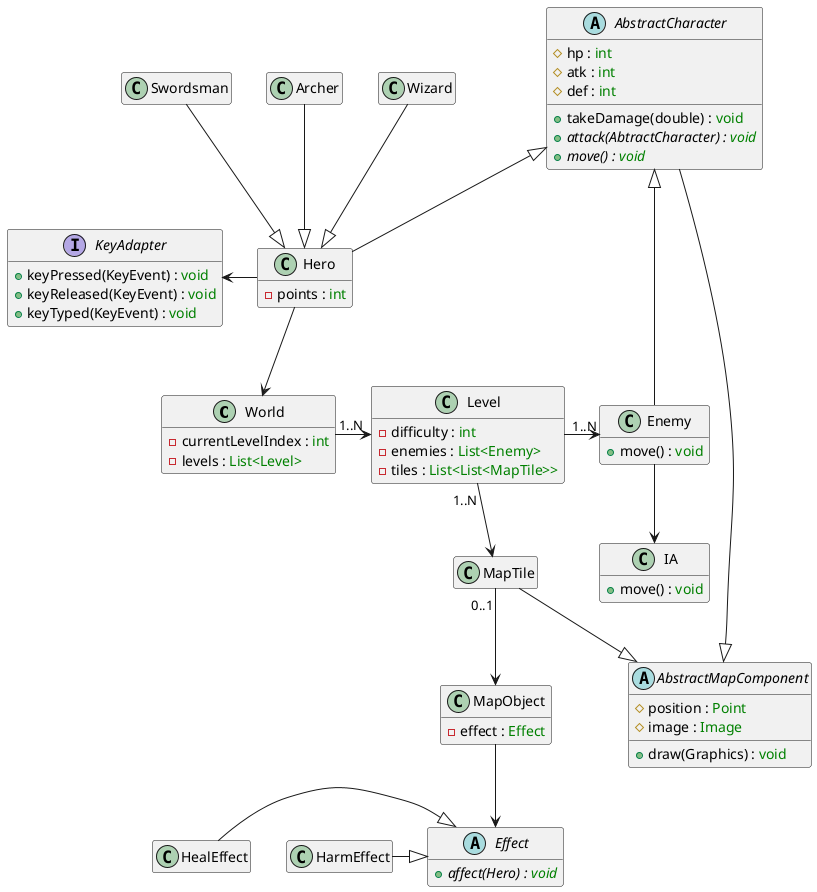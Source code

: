 @startuml Diagramme de classes

hide empty members
hide empty methods

' Functions definition
    !function $member($type, $name)
    !return $name + " : <color:green>" + $type + "</color>"
    !endfunction

    !function $list($type, $name)
    !return $member("List<" + $type + ">", $name)
    !endfunction

    !function $int($name)
    !return $member(int, $name)
    !endfunction

    !function $void($name)
    !return $member(void, $name)
    !endfunction

' End functions definition

' Classes definitions

    class "World" as w {
        -$int(currentLevelIndex)
        -$list(Level, levels)
    }

    abstract "AbstractCharacter" as ac {
        #$int(hp)
        #$int(atk)
        #$int(def)
        +$void("takeDamage(double)")
        +{abstract} $void("attack(AbtractCharacter)")
        +{abstract} $void("move()")
    }

    class "Hero" as h {
        -$int(points)
    }

    interface "KeyAdapter" as ka {
        +$void("keyPressed(KeyEvent)")
        +$void("keyReleased(KeyEvent)")
        +$void("keyTyped(KeyEvent)")

    }

    class "Swordsman" as sm {

    }

    class "Archer" as cra {

    }

    class "Wizard" as wiz {

    }

    class "Enemy" as e {
        +$void("move()")

    }

    class "IA" as ia {
        +$void("move()")
    }

    class "Level" as l {
        -$int(difficulty)
        -$list(Enemy, enemies)
        -$list("List<MapTile>", tiles)
    }

    class "MapTile" as mt {
        
    }

    class "MapObject" as mo {
        -$member(Effect, effect)
    }

    abstract "Effect" as eff {
        +{abstract} $member(void, "affect(Hero)")
    }

    class "HealEffect" as heal {

    }

    class "HarmEffect" as harm {

    }

    abstract "AbstractMapComponent" as mc {
        #$member(Point, position)
        #$member(Image, image)
        +$void("draw(Graphics)")
    }
' End of Classes definitions

' Links
    ac --|> mc

    h -up-|> ac
    h -down-> w
    h -left-> ka

    e -up-|> ac
    e --> ia

    sm --|> h

    cra --|> h

    wiz --|> h

    w "1..N" -right-> l

    l "1..N" -right-> e

    l "1..N" -down-> mt

    mt --|> mc

    mt "0..1" --> mo

    mo --> eff
    heal -right-|> eff
    harm -right-|> eff

' End of Links

@enduml